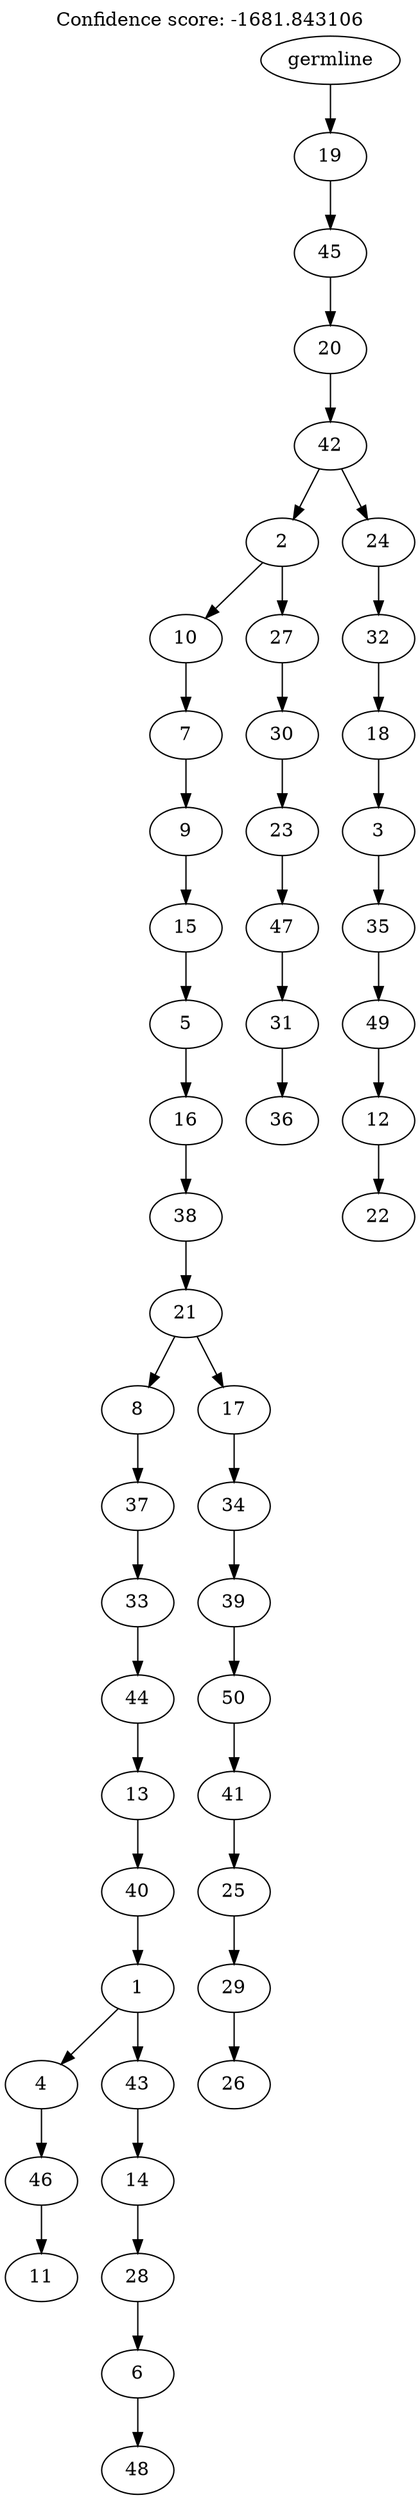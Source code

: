 digraph g {
	"49" -> "50";
	"50" [label="11"];
	"48" -> "49";
	"49" [label="46"];
	"46" -> "47";
	"47" [label="48"];
	"45" -> "46";
	"46" [label="6"];
	"44" -> "45";
	"45" [label="28"];
	"43" -> "44";
	"44" [label="14"];
	"42" -> "43";
	"43" [label="43"];
	"42" -> "48";
	"48" [label="4"];
	"41" -> "42";
	"42" [label="1"];
	"40" -> "41";
	"41" [label="40"];
	"39" -> "40";
	"40" [label="13"];
	"38" -> "39";
	"39" [label="44"];
	"37" -> "38";
	"38" [label="33"];
	"36" -> "37";
	"37" [label="37"];
	"34" -> "35";
	"35" [label="26"];
	"33" -> "34";
	"34" [label="29"];
	"32" -> "33";
	"33" [label="25"];
	"31" -> "32";
	"32" [label="41"];
	"30" -> "31";
	"31" [label="50"];
	"29" -> "30";
	"30" [label="39"];
	"28" -> "29";
	"29" [label="34"];
	"27" -> "28";
	"28" [label="17"];
	"27" -> "36";
	"36" [label="8"];
	"26" -> "27";
	"27" [label="21"];
	"25" -> "26";
	"26" [label="38"];
	"24" -> "25";
	"25" [label="16"];
	"23" -> "24";
	"24" [label="5"];
	"22" -> "23";
	"23" [label="15"];
	"21" -> "22";
	"22" [label="9"];
	"20" -> "21";
	"21" [label="7"];
	"18" -> "19";
	"19" [label="36"];
	"17" -> "18";
	"18" [label="31"];
	"16" -> "17";
	"17" [label="47"];
	"15" -> "16";
	"16" [label="23"];
	"14" -> "15";
	"15" [label="30"];
	"13" -> "14";
	"14" [label="27"];
	"13" -> "20";
	"20" [label="10"];
	"11" -> "12";
	"12" [label="22"];
	"10" -> "11";
	"11" [label="12"];
	"9" -> "10";
	"10" [label="49"];
	"8" -> "9";
	"9" [label="35"];
	"7" -> "8";
	"8" [label="3"];
	"6" -> "7";
	"7" [label="18"];
	"5" -> "6";
	"6" [label="32"];
	"4" -> "5";
	"5" [label="24"];
	"4" -> "13";
	"13" [label="2"];
	"3" -> "4";
	"4" [label="42"];
	"2" -> "3";
	"3" [label="20"];
	"1" -> "2";
	"2" [label="45"];
	"0" -> "1";
	"1" [label="19"];
	"0" [label="germline"];
	labelloc="t";
	label="Confidence score: -1681.843106";
}
